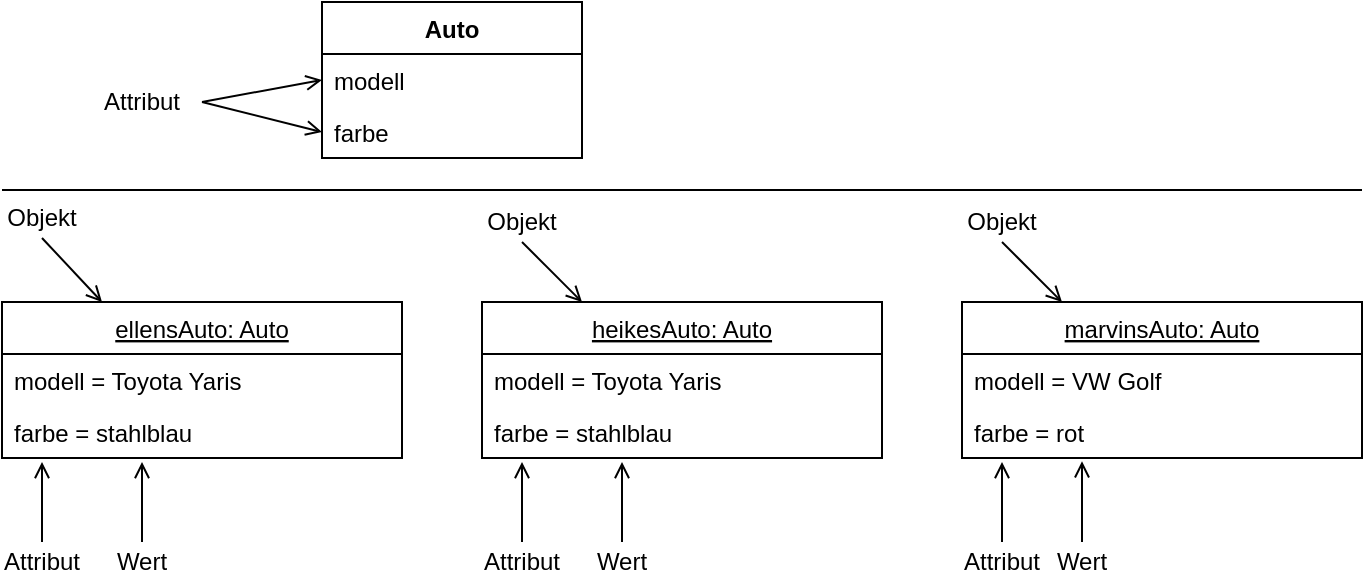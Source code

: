<mxfile version="12.3.1" type="device" pages="1"><diagram id="aIYWneHh9yT1Cz0JThQu" name="Page-1"><mxGraphModel dx="1422" dy="921" grid="1" gridSize="10" guides="1" tooltips="1" connect="1" arrows="1" fold="1" page="1" pageScale="1" pageWidth="827" pageHeight="1169" math="0" shadow="0"><root><mxCell id="0"/><mxCell id="1" parent="0"/><mxCell id="RfxSVkxjxJ60IjP8c_Dt-1" value="Auto" style="swimlane;fontStyle=1;align=center;verticalAlign=top;childLayout=stackLayout;horizontal=1;startSize=26;horizontalStack=0;resizeParent=1;resizeParentMax=0;resizeLast=0;collapsible=1;marginBottom=0;" parent="1" vertex="1"><mxGeometry x="210" y="30" width="130" height="78" as="geometry"/></mxCell><mxCell id="RfxSVkxjxJ60IjP8c_Dt-2" value="modell" style="text;strokeColor=none;fillColor=none;align=left;verticalAlign=top;spacingLeft=4;spacingRight=4;overflow=hidden;rotatable=0;points=[[0,0.5],[1,0.5]];portConstraint=eastwest;" parent="RfxSVkxjxJ60IjP8c_Dt-1" vertex="1"><mxGeometry y="26" width="130" height="26" as="geometry"/></mxCell><mxCell id="RfxSVkxjxJ60IjP8c_Dt-5" value="farbe" style="text;strokeColor=none;fillColor=none;align=left;verticalAlign=top;spacingLeft=4;spacingRight=4;overflow=hidden;rotatable=0;points=[[0,0.5],[1,0.5]];portConstraint=eastwest;" parent="RfxSVkxjxJ60IjP8c_Dt-1" vertex="1"><mxGeometry y="52" width="130" height="26" as="geometry"/></mxCell><mxCell id="lQJu7Iq6KirGAEWzyMi0-14" value="ellensAuto: Auto" style="swimlane;fontStyle=4;align=center;verticalAlign=top;childLayout=stackLayout;horizontal=1;startSize=26;horizontalStack=0;resizeParent=1;resizeParentMax=0;resizeLast=0;collapsible=1;marginBottom=0;" parent="1" vertex="1"><mxGeometry x="50" y="180" width="200" height="78" as="geometry"/></mxCell><mxCell id="lQJu7Iq6KirGAEWzyMi0-15" value="modell = Toyota Yaris" style="text;strokeColor=none;fillColor=none;align=left;verticalAlign=top;spacingLeft=4;spacingRight=4;overflow=hidden;rotatable=0;points=[[0,0.5],[1,0.5]];portConstraint=eastwest;" parent="lQJu7Iq6KirGAEWzyMi0-14" vertex="1"><mxGeometry y="26" width="200" height="26" as="geometry"/></mxCell><mxCell id="lQJu7Iq6KirGAEWzyMi0-16" value="farbe = stahlblau" style="text;strokeColor=none;fillColor=none;align=left;verticalAlign=top;spacingLeft=4;spacingRight=4;overflow=hidden;rotatable=0;points=[[0,0.5],[1,0.5]];portConstraint=eastwest;" parent="lQJu7Iq6KirGAEWzyMi0-14" vertex="1"><mxGeometry y="52" width="200" height="26" as="geometry"/></mxCell><mxCell id="lQJu7Iq6KirGAEWzyMi0-26" value="" style="line;strokeWidth=1;fillColor=none;align=left;verticalAlign=middle;spacingTop=-1;spacingLeft=3;spacingRight=3;rotatable=0;labelPosition=right;points=[];portConstraint=eastwest;fontSize=12;" parent="1" vertex="1"><mxGeometry x="50" y="120" width="680" height="8" as="geometry"/></mxCell><mxCell id="QTOjd7QGYrIdH79Ou9m3-1" value="heikesAuto: Auto" style="swimlane;fontStyle=4;align=center;verticalAlign=top;childLayout=stackLayout;horizontal=1;startSize=26;horizontalStack=0;resizeParent=1;resizeParentMax=0;resizeLast=0;collapsible=1;marginBottom=0;" vertex="1" parent="1"><mxGeometry x="290" y="180" width="200" height="78" as="geometry"/></mxCell><mxCell id="QTOjd7QGYrIdH79Ou9m3-2" value="modell = Toyota Yaris" style="text;strokeColor=none;fillColor=none;align=left;verticalAlign=top;spacingLeft=4;spacingRight=4;overflow=hidden;rotatable=0;points=[[0,0.5],[1,0.5]];portConstraint=eastwest;" vertex="1" parent="QTOjd7QGYrIdH79Ou9m3-1"><mxGeometry y="26" width="200" height="26" as="geometry"/></mxCell><mxCell id="QTOjd7QGYrIdH79Ou9m3-3" value="farbe = stahlblau" style="text;strokeColor=none;fillColor=none;align=left;verticalAlign=top;spacingLeft=4;spacingRight=4;overflow=hidden;rotatable=0;points=[[0,0.5],[1,0.5]];portConstraint=eastwest;" vertex="1" parent="QTOjd7QGYrIdH79Ou9m3-1"><mxGeometry y="52" width="200" height="26" as="geometry"/></mxCell><mxCell id="QTOjd7QGYrIdH79Ou9m3-4" value="marvinsAuto: Auto" style="swimlane;fontStyle=4;align=center;verticalAlign=top;childLayout=stackLayout;horizontal=1;startSize=26;horizontalStack=0;resizeParent=1;resizeParentMax=0;resizeLast=0;collapsible=1;marginBottom=0;" vertex="1" parent="1"><mxGeometry x="530" y="180" width="200" height="78" as="geometry"/></mxCell><mxCell id="QTOjd7QGYrIdH79Ou9m3-5" value="modell = VW Golf" style="text;strokeColor=none;fillColor=none;align=left;verticalAlign=top;spacingLeft=4;spacingRight=4;overflow=hidden;rotatable=0;points=[[0,0.5],[1,0.5]];portConstraint=eastwest;" vertex="1" parent="QTOjd7QGYrIdH79Ou9m3-4"><mxGeometry y="26" width="200" height="26" as="geometry"/></mxCell><mxCell id="QTOjd7QGYrIdH79Ou9m3-6" value="farbe = rot" style="text;strokeColor=none;fillColor=none;align=left;verticalAlign=top;spacingLeft=4;spacingRight=4;overflow=hidden;rotatable=0;points=[[0,0.5],[1,0.5]];portConstraint=eastwest;" vertex="1" parent="QTOjd7QGYrIdH79Ou9m3-4"><mxGeometry y="52" width="200" height="26" as="geometry"/></mxCell><mxCell id="QTOjd7QGYrIdH79Ou9m3-7" value="" style="endArrow=open;html=1;endFill=0;entryX=0.25;entryY=0;entryDx=0;entryDy=0;exitX=0.5;exitY=1;exitDx=0;exitDy=0;" edge="1" parent="1" source="QTOjd7QGYrIdH79Ou9m3-8" target="lQJu7Iq6KirGAEWzyMi0-14"><mxGeometry width="50" height="50" relative="1" as="geometry"><mxPoint x="80" y="150" as="sourcePoint"/><mxPoint x="100" y="280" as="targetPoint"/></mxGeometry></mxCell><mxCell id="QTOjd7QGYrIdH79Ou9m3-8" value="Objekt" style="text;html=1;strokeColor=none;fillColor=none;align=center;verticalAlign=middle;whiteSpace=wrap;rounded=0;" vertex="1" parent="1"><mxGeometry x="50" y="128" width="40" height="20" as="geometry"/></mxCell><mxCell id="QTOjd7QGYrIdH79Ou9m3-12" value="" style="endArrow=open;html=1;endFill=0;entryX=0.25;entryY=0;entryDx=0;entryDy=0;exitX=0.5;exitY=1;exitDx=0;exitDy=0;" edge="1" parent="1" source="QTOjd7QGYrIdH79Ou9m3-13" target="QTOjd7QGYrIdH79Ou9m3-1"><mxGeometry width="50" height="50" relative="1" as="geometry"><mxPoint x="320" y="150" as="sourcePoint"/><mxPoint x="350" y="150" as="targetPoint"/></mxGeometry></mxCell><mxCell id="QTOjd7QGYrIdH79Ou9m3-13" value="Objekt" style="text;html=1;strokeColor=none;fillColor=none;align=center;verticalAlign=middle;whiteSpace=wrap;rounded=0;" vertex="1" parent="1"><mxGeometry x="290" y="130" width="40" height="20" as="geometry"/></mxCell><mxCell id="QTOjd7QGYrIdH79Ou9m3-14" value="" style="endArrow=open;html=1;endFill=0;entryX=0.25;entryY=0;entryDx=0;entryDy=0;exitX=0.5;exitY=1;exitDx=0;exitDy=0;" edge="1" parent="1" source="QTOjd7QGYrIdH79Ou9m3-15" target="QTOjd7QGYrIdH79Ou9m3-4"><mxGeometry width="50" height="50" relative="1" as="geometry"><mxPoint x="560" y="150" as="sourcePoint"/><mxPoint x="590" y="160" as="targetPoint"/></mxGeometry></mxCell><mxCell id="QTOjd7QGYrIdH79Ou9m3-15" value="Objekt" style="text;html=1;strokeColor=none;fillColor=none;align=center;verticalAlign=middle;whiteSpace=wrap;rounded=0;" vertex="1" parent="1"><mxGeometry x="530" y="130" width="40" height="20" as="geometry"/></mxCell><mxCell id="QTOjd7QGYrIdH79Ou9m3-16" value="Attribut" style="text;html=1;strokeColor=none;fillColor=none;align=center;verticalAlign=middle;whiteSpace=wrap;rounded=0;" vertex="1" parent="1"><mxGeometry x="100" y="70" width="40" height="20" as="geometry"/></mxCell><mxCell id="QTOjd7QGYrIdH79Ou9m3-17" value="" style="endArrow=open;html=1;endFill=0;entryX=0;entryY=0.5;entryDx=0;entryDy=0;" edge="1" parent="1" target="RfxSVkxjxJ60IjP8c_Dt-2"><mxGeometry width="50" height="50" relative="1" as="geometry"><mxPoint x="150" y="80" as="sourcePoint"/><mxPoint x="170.0" y="110" as="targetPoint"/></mxGeometry></mxCell><mxCell id="QTOjd7QGYrIdH79Ou9m3-18" value="" style="endArrow=open;html=1;endFill=0;entryX=0;entryY=0.5;entryDx=0;entryDy=0;" edge="1" parent="1" target="RfxSVkxjxJ60IjP8c_Dt-5"><mxGeometry width="50" height="50" relative="1" as="geometry"><mxPoint x="150" y="80" as="sourcePoint"/><mxPoint x="220" y="79" as="targetPoint"/></mxGeometry></mxCell><mxCell id="QTOjd7QGYrIdH79Ou9m3-19" value="Attribut" style="text;html=1;strokeColor=none;fillColor=none;align=center;verticalAlign=middle;whiteSpace=wrap;rounded=0;" vertex="1" parent="1"><mxGeometry x="50" y="300" width="40" height="20" as="geometry"/></mxCell><mxCell id="QTOjd7QGYrIdH79Ou9m3-20" value="Wert" style="text;html=1;strokeColor=none;fillColor=none;align=center;verticalAlign=middle;whiteSpace=wrap;rounded=0;" vertex="1" parent="1"><mxGeometry x="100" y="300" width="40" height="20" as="geometry"/></mxCell><mxCell id="QTOjd7QGYrIdH79Ou9m3-21" value="" style="endArrow=open;html=1;endFill=0;exitX=0.5;exitY=0;exitDx=0;exitDy=0;entryX=0.1;entryY=1.077;entryDx=0;entryDy=0;entryPerimeter=0;" edge="1" parent="1" source="QTOjd7QGYrIdH79Ou9m3-19" target="lQJu7Iq6KirGAEWzyMi0-16"><mxGeometry width="50" height="50" relative="1" as="geometry"><mxPoint x="80" y="290" as="sourcePoint"/><mxPoint x="70" y="270" as="targetPoint"/></mxGeometry></mxCell><mxCell id="QTOjd7QGYrIdH79Ou9m3-22" value="" style="endArrow=open;html=1;endFill=0;exitX=0.5;exitY=0;exitDx=0;exitDy=0;entryX=0.35;entryY=1.077;entryDx=0;entryDy=0;entryPerimeter=0;" edge="1" parent="1" source="QTOjd7QGYrIdH79Ou9m3-20" target="lQJu7Iq6KirGAEWzyMi0-16"><mxGeometry width="50" height="50" relative="1" as="geometry"><mxPoint x="120" y="299" as="sourcePoint"/><mxPoint x="120" y="280" as="targetPoint"/></mxGeometry></mxCell><mxCell id="QTOjd7QGYrIdH79Ou9m3-24" value="Attribut" style="text;html=1;strokeColor=none;fillColor=none;align=center;verticalAlign=middle;whiteSpace=wrap;rounded=0;" vertex="1" parent="1"><mxGeometry x="290" y="300" width="40" height="20" as="geometry"/></mxCell><mxCell id="QTOjd7QGYrIdH79Ou9m3-25" value="Wert" style="text;html=1;strokeColor=none;fillColor=none;align=center;verticalAlign=middle;whiteSpace=wrap;rounded=0;" vertex="1" parent="1"><mxGeometry x="340" y="300" width="40" height="20" as="geometry"/></mxCell><mxCell id="QTOjd7QGYrIdH79Ou9m3-26" value="" style="endArrow=open;html=1;endFill=0;exitX=0.5;exitY=0;exitDx=0;exitDy=0;entryX=0.1;entryY=1.077;entryDx=0;entryDy=0;entryPerimeter=0;" edge="1" parent="1" source="QTOjd7QGYrIdH79Ou9m3-24" target="QTOjd7QGYrIdH79Ou9m3-3"><mxGeometry width="50" height="50" relative="1" as="geometry"><mxPoint x="320" y="290" as="sourcePoint"/><mxPoint x="310" y="270" as="targetPoint"/></mxGeometry></mxCell><mxCell id="QTOjd7QGYrIdH79Ou9m3-27" value="" style="endArrow=open;html=1;endFill=0;exitX=0.5;exitY=0;exitDx=0;exitDy=0;entryX=0.35;entryY=1.077;entryDx=0;entryDy=0;entryPerimeter=0;" edge="1" parent="1" source="QTOjd7QGYrIdH79Ou9m3-25" target="QTOjd7QGYrIdH79Ou9m3-3"><mxGeometry width="50" height="50" relative="1" as="geometry"><mxPoint x="360" y="299" as="sourcePoint"/><mxPoint x="360" y="270" as="targetPoint"/></mxGeometry></mxCell><mxCell id="QTOjd7QGYrIdH79Ou9m3-28" value="Attribut" style="text;html=1;strokeColor=none;fillColor=none;align=center;verticalAlign=middle;whiteSpace=wrap;rounded=0;" vertex="1" parent="1"><mxGeometry x="530" y="300" width="40" height="20" as="geometry"/></mxCell><mxCell id="QTOjd7QGYrIdH79Ou9m3-29" value="Wert" style="text;html=1;strokeColor=none;fillColor=none;align=center;verticalAlign=middle;whiteSpace=wrap;rounded=0;" vertex="1" parent="1"><mxGeometry x="570" y="300" width="40" height="20" as="geometry"/></mxCell><mxCell id="QTOjd7QGYrIdH79Ou9m3-30" value="" style="endArrow=open;html=1;endFill=0;exitX=0.5;exitY=0;exitDx=0;exitDy=0;entryX=0.1;entryY=1.077;entryDx=0;entryDy=0;entryPerimeter=0;" edge="1" parent="1" source="QTOjd7QGYrIdH79Ou9m3-28" target="QTOjd7QGYrIdH79Ou9m3-6"><mxGeometry width="50" height="50" relative="1" as="geometry"><mxPoint x="560" y="290" as="sourcePoint"/><mxPoint x="560" y="270" as="targetPoint"/></mxGeometry></mxCell><mxCell id="QTOjd7QGYrIdH79Ou9m3-31" value="" style="endArrow=open;html=1;endFill=0;exitX=0.5;exitY=0;exitDx=0;exitDy=0;entryX=0.3;entryY=1.064;entryDx=0;entryDy=0;entryPerimeter=0;" edge="1" parent="1" source="QTOjd7QGYrIdH79Ou9m3-29" target="QTOjd7QGYrIdH79Ou9m3-6"><mxGeometry width="50" height="50" relative="1" as="geometry"><mxPoint x="600" y="299" as="sourcePoint"/><mxPoint x="590" y="270" as="targetPoint"/></mxGeometry></mxCell></root></mxGraphModel></diagram></mxfile>